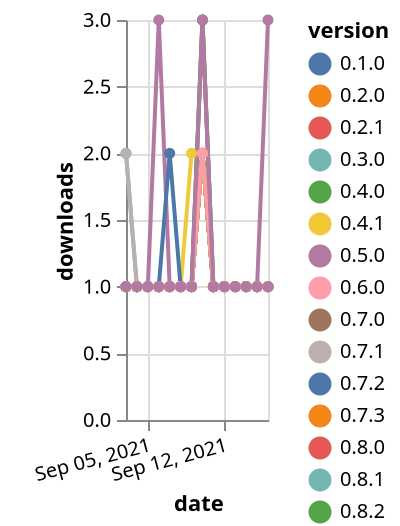 {"$schema": "https://vega.github.io/schema/vega-lite/v5.json", "description": "A simple bar chart with embedded data.", "data": {"values": [{"date": "2021-09-03", "total": 219, "delta": 1, "version": "0.2.0"}, {"date": "2021-09-04", "total": 220, "delta": 1, "version": "0.2.0"}, {"date": "2021-09-05", "total": 221, "delta": 1, "version": "0.2.0"}, {"date": "2021-09-06", "total": 222, "delta": 1, "version": "0.2.0"}, {"date": "2021-09-07", "total": 223, "delta": 1, "version": "0.2.0"}, {"date": "2021-09-08", "total": 224, "delta": 1, "version": "0.2.0"}, {"date": "2021-09-09", "total": 225, "delta": 1, "version": "0.2.0"}, {"date": "2021-09-10", "total": 227, "delta": 2, "version": "0.2.0"}, {"date": "2021-09-11", "total": 228, "delta": 1, "version": "0.2.0"}, {"date": "2021-09-12", "total": 229, "delta": 1, "version": "0.2.0"}, {"date": "2021-09-13", "total": 230, "delta": 1, "version": "0.2.0"}, {"date": "2021-09-14", "total": 231, "delta": 1, "version": "0.2.0"}, {"date": "2021-09-15", "total": 232, "delta": 1, "version": "0.2.0"}, {"date": "2021-09-16", "total": 233, "delta": 1, "version": "0.2.0"}, {"date": "2021-09-03", "total": 167, "delta": 1, "version": "0.8.3"}, {"date": "2021-09-04", "total": 168, "delta": 1, "version": "0.8.3"}, {"date": "2021-09-05", "total": 169, "delta": 1, "version": "0.8.3"}, {"date": "2021-09-06", "total": 170, "delta": 1, "version": "0.8.3"}, {"date": "2021-09-07", "total": 171, "delta": 1, "version": "0.8.3"}, {"date": "2021-09-08", "total": 172, "delta": 1, "version": "0.8.3"}, {"date": "2021-09-09", "total": 174, "delta": 2, "version": "0.8.3"}, {"date": "2021-09-10", "total": 176, "delta": 2, "version": "0.8.3"}, {"date": "2021-09-11", "total": 177, "delta": 1, "version": "0.8.3"}, {"date": "2021-09-12", "total": 178, "delta": 1, "version": "0.8.3"}, {"date": "2021-09-13", "total": 179, "delta": 1, "version": "0.8.3"}, {"date": "2021-09-14", "total": 180, "delta": 1, "version": "0.8.3"}, {"date": "2021-09-15", "total": 181, "delta": 1, "version": "0.8.3"}, {"date": "2021-09-16", "total": 182, "delta": 1, "version": "0.8.3"}, {"date": "2021-09-03", "total": 301, "delta": 1, "version": "0.4.0"}, {"date": "2021-09-04", "total": 302, "delta": 1, "version": "0.4.0"}, {"date": "2021-09-05", "total": 303, "delta": 1, "version": "0.4.0"}, {"date": "2021-09-06", "total": 304, "delta": 1, "version": "0.4.0"}, {"date": "2021-09-07", "total": 305, "delta": 1, "version": "0.4.0"}, {"date": "2021-09-08", "total": 306, "delta": 1, "version": "0.4.0"}, {"date": "2021-09-09", "total": 307, "delta": 1, "version": "0.4.0"}, {"date": "2021-09-10", "total": 310, "delta": 3, "version": "0.4.0"}, {"date": "2021-09-11", "total": 311, "delta": 1, "version": "0.4.0"}, {"date": "2021-09-12", "total": 312, "delta": 1, "version": "0.4.0"}, {"date": "2021-09-13", "total": 313, "delta": 1, "version": "0.4.0"}, {"date": "2021-09-14", "total": 314, "delta": 1, "version": "0.4.0"}, {"date": "2021-09-15", "total": 315, "delta": 1, "version": "0.4.0"}, {"date": "2021-09-16", "total": 316, "delta": 1, "version": "0.4.0"}, {"date": "2021-09-03", "total": 214, "delta": 1, "version": "0.2.1"}, {"date": "2021-09-04", "total": 215, "delta": 1, "version": "0.2.1"}, {"date": "2021-09-05", "total": 216, "delta": 1, "version": "0.2.1"}, {"date": "2021-09-06", "total": 217, "delta": 1, "version": "0.2.1"}, {"date": "2021-09-07", "total": 218, "delta": 1, "version": "0.2.1"}, {"date": "2021-09-08", "total": 219, "delta": 1, "version": "0.2.1"}, {"date": "2021-09-09", "total": 220, "delta": 1, "version": "0.2.1"}, {"date": "2021-09-10", "total": 222, "delta": 2, "version": "0.2.1"}, {"date": "2021-09-11", "total": 223, "delta": 1, "version": "0.2.1"}, {"date": "2021-09-12", "total": 224, "delta": 1, "version": "0.2.1"}, {"date": "2021-09-13", "total": 225, "delta": 1, "version": "0.2.1"}, {"date": "2021-09-14", "total": 226, "delta": 1, "version": "0.2.1"}, {"date": "2021-09-15", "total": 227, "delta": 1, "version": "0.2.1"}, {"date": "2021-09-16", "total": 228, "delta": 1, "version": "0.2.1"}, {"date": "2021-09-03", "total": 196, "delta": 1, "version": "0.7.0"}, {"date": "2021-09-04", "total": 197, "delta": 1, "version": "0.7.0"}, {"date": "2021-09-05", "total": 198, "delta": 1, "version": "0.7.0"}, {"date": "2021-09-06", "total": 199, "delta": 1, "version": "0.7.0"}, {"date": "2021-09-07", "total": 200, "delta": 1, "version": "0.7.0"}, {"date": "2021-09-08", "total": 201, "delta": 1, "version": "0.7.0"}, {"date": "2021-09-09", "total": 202, "delta": 1, "version": "0.7.0"}, {"date": "2021-09-10", "total": 204, "delta": 2, "version": "0.7.0"}, {"date": "2021-09-11", "total": 205, "delta": 1, "version": "0.7.0"}, {"date": "2021-09-12", "total": 206, "delta": 1, "version": "0.7.0"}, {"date": "2021-09-13", "total": 207, "delta": 1, "version": "0.7.0"}, {"date": "2021-09-14", "total": 208, "delta": 1, "version": "0.7.0"}, {"date": "2021-09-15", "total": 209, "delta": 1, "version": "0.7.0"}, {"date": "2021-09-16", "total": 210, "delta": 1, "version": "0.7.0"}, {"date": "2021-09-03", "total": 171, "delta": 2, "version": "0.8.1"}, {"date": "2021-09-04", "total": 172, "delta": 1, "version": "0.8.1"}, {"date": "2021-09-05", "total": 173, "delta": 1, "version": "0.8.1"}, {"date": "2021-09-06", "total": 174, "delta": 1, "version": "0.8.1"}, {"date": "2021-09-07", "total": 175, "delta": 1, "version": "0.8.1"}, {"date": "2021-09-08", "total": 176, "delta": 1, "version": "0.8.1"}, {"date": "2021-09-09", "total": 177, "delta": 1, "version": "0.8.1"}, {"date": "2021-09-10", "total": 179, "delta": 2, "version": "0.8.1"}, {"date": "2021-09-11", "total": 180, "delta": 1, "version": "0.8.1"}, {"date": "2021-09-12", "total": 181, "delta": 1, "version": "0.8.1"}, {"date": "2021-09-13", "total": 182, "delta": 1, "version": "0.8.1"}, {"date": "2021-09-14", "total": 183, "delta": 1, "version": "0.8.1"}, {"date": "2021-09-15", "total": 184, "delta": 1, "version": "0.8.1"}, {"date": "2021-09-16", "total": 185, "delta": 1, "version": "0.8.1"}, {"date": "2021-09-03", "total": 258, "delta": 1, "version": "0.8.2"}, {"date": "2021-09-04", "total": 259, "delta": 1, "version": "0.8.2"}, {"date": "2021-09-05", "total": 260, "delta": 1, "version": "0.8.2"}, {"date": "2021-09-06", "total": 261, "delta": 1, "version": "0.8.2"}, {"date": "2021-09-07", "total": 262, "delta": 1, "version": "0.8.2"}, {"date": "2021-09-08", "total": 263, "delta": 1, "version": "0.8.2"}, {"date": "2021-09-09", "total": 264, "delta": 1, "version": "0.8.2"}, {"date": "2021-09-10", "total": 267, "delta": 3, "version": "0.8.2"}, {"date": "2021-09-11", "total": 268, "delta": 1, "version": "0.8.2"}, {"date": "2021-09-12", "total": 269, "delta": 1, "version": "0.8.2"}, {"date": "2021-09-13", "total": 270, "delta": 1, "version": "0.8.2"}, {"date": "2021-09-14", "total": 271, "delta": 1, "version": "0.8.2"}, {"date": "2021-09-15", "total": 272, "delta": 1, "version": "0.8.2"}, {"date": "2021-09-16", "total": 273, "delta": 1, "version": "0.8.2"}, {"date": "2021-09-03", "total": 223, "delta": 1, "version": "0.3.0"}, {"date": "2021-09-04", "total": 224, "delta": 1, "version": "0.3.0"}, {"date": "2021-09-05", "total": 225, "delta": 1, "version": "0.3.0"}, {"date": "2021-09-06", "total": 226, "delta": 1, "version": "0.3.0"}, {"date": "2021-09-07", "total": 227, "delta": 1, "version": "0.3.0"}, {"date": "2021-09-08", "total": 228, "delta": 1, "version": "0.3.0"}, {"date": "2021-09-09", "total": 229, "delta": 1, "version": "0.3.0"}, {"date": "2021-09-10", "total": 231, "delta": 2, "version": "0.3.0"}, {"date": "2021-09-11", "total": 232, "delta": 1, "version": "0.3.0"}, {"date": "2021-09-12", "total": 233, "delta": 1, "version": "0.3.0"}, {"date": "2021-09-13", "total": 234, "delta": 1, "version": "0.3.0"}, {"date": "2021-09-14", "total": 235, "delta": 1, "version": "0.3.0"}, {"date": "2021-09-15", "total": 236, "delta": 1, "version": "0.3.0"}, {"date": "2021-09-16", "total": 237, "delta": 1, "version": "0.3.0"}, {"date": "2021-09-03", "total": 195, "delta": 2, "version": "0.7.1"}, {"date": "2021-09-04", "total": 196, "delta": 1, "version": "0.7.1"}, {"date": "2021-09-05", "total": 197, "delta": 1, "version": "0.7.1"}, {"date": "2021-09-06", "total": 198, "delta": 1, "version": "0.7.1"}, {"date": "2021-09-07", "total": 199, "delta": 1, "version": "0.7.1"}, {"date": "2021-09-08", "total": 200, "delta": 1, "version": "0.7.1"}, {"date": "2021-09-09", "total": 201, "delta": 1, "version": "0.7.1"}, {"date": "2021-09-10", "total": 203, "delta": 2, "version": "0.7.1"}, {"date": "2021-09-11", "total": 204, "delta": 1, "version": "0.7.1"}, {"date": "2021-09-12", "total": 205, "delta": 1, "version": "0.7.1"}, {"date": "2021-09-13", "total": 206, "delta": 1, "version": "0.7.1"}, {"date": "2021-09-14", "total": 207, "delta": 1, "version": "0.7.1"}, {"date": "2021-09-15", "total": 208, "delta": 1, "version": "0.7.1"}, {"date": "2021-09-16", "total": 209, "delta": 1, "version": "0.7.1"}, {"date": "2021-09-03", "total": 173, "delta": 1, "version": "0.8.0"}, {"date": "2021-09-04", "total": 174, "delta": 1, "version": "0.8.0"}, {"date": "2021-09-05", "total": 175, "delta": 1, "version": "0.8.0"}, {"date": "2021-09-06", "total": 176, "delta": 1, "version": "0.8.0"}, {"date": "2021-09-07", "total": 177, "delta": 1, "version": "0.8.0"}, {"date": "2021-09-08", "total": 178, "delta": 1, "version": "0.8.0"}, {"date": "2021-09-09", "total": 179, "delta": 1, "version": "0.8.0"}, {"date": "2021-09-10", "total": 181, "delta": 2, "version": "0.8.0"}, {"date": "2021-09-11", "total": 182, "delta": 1, "version": "0.8.0"}, {"date": "2021-09-12", "total": 183, "delta": 1, "version": "0.8.0"}, {"date": "2021-09-13", "total": 184, "delta": 1, "version": "0.8.0"}, {"date": "2021-09-14", "total": 185, "delta": 1, "version": "0.8.0"}, {"date": "2021-09-15", "total": 186, "delta": 1, "version": "0.8.0"}, {"date": "2021-09-16", "total": 187, "delta": 1, "version": "0.8.0"}, {"date": "2021-09-03", "total": 177, "delta": 1, "version": "0.8.4"}, {"date": "2021-09-04", "total": 178, "delta": 1, "version": "0.8.4"}, {"date": "2021-09-05", "total": 179, "delta": 1, "version": "0.8.4"}, {"date": "2021-09-06", "total": 182, "delta": 3, "version": "0.8.4"}, {"date": "2021-09-07", "total": 183, "delta": 1, "version": "0.8.4"}, {"date": "2021-09-08", "total": 184, "delta": 1, "version": "0.8.4"}, {"date": "2021-09-09", "total": 185, "delta": 1, "version": "0.8.4"}, {"date": "2021-09-10", "total": 187, "delta": 2, "version": "0.8.4"}, {"date": "2021-09-11", "total": 188, "delta": 1, "version": "0.8.4"}, {"date": "2021-09-12", "total": 189, "delta": 1, "version": "0.8.4"}, {"date": "2021-09-13", "total": 190, "delta": 1, "version": "0.8.4"}, {"date": "2021-09-14", "total": 191, "delta": 1, "version": "0.8.4"}, {"date": "2021-09-15", "total": 192, "delta": 1, "version": "0.8.4"}, {"date": "2021-09-16", "total": 195, "delta": 3, "version": "0.8.4"}, {"date": "2021-09-03", "total": 190, "delta": 1, "version": "0.7.3"}, {"date": "2021-09-04", "total": 191, "delta": 1, "version": "0.7.3"}, {"date": "2021-09-05", "total": 192, "delta": 1, "version": "0.7.3"}, {"date": "2021-09-06", "total": 193, "delta": 1, "version": "0.7.3"}, {"date": "2021-09-07", "total": 194, "delta": 1, "version": "0.7.3"}, {"date": "2021-09-08", "total": 195, "delta": 1, "version": "0.7.3"}, {"date": "2021-09-09", "total": 196, "delta": 1, "version": "0.7.3"}, {"date": "2021-09-10", "total": 198, "delta": 2, "version": "0.7.3"}, {"date": "2021-09-11", "total": 199, "delta": 1, "version": "0.7.3"}, {"date": "2021-09-12", "total": 200, "delta": 1, "version": "0.7.3"}, {"date": "2021-09-13", "total": 201, "delta": 1, "version": "0.7.3"}, {"date": "2021-09-14", "total": 202, "delta": 1, "version": "0.7.3"}, {"date": "2021-09-15", "total": 203, "delta": 1, "version": "0.7.3"}, {"date": "2021-09-16", "total": 204, "delta": 1, "version": "0.7.3"}, {"date": "2021-09-03", "total": 221, "delta": 1, "version": "0.1.0"}, {"date": "2021-09-04", "total": 222, "delta": 1, "version": "0.1.0"}, {"date": "2021-09-05", "total": 223, "delta": 1, "version": "0.1.0"}, {"date": "2021-09-06", "total": 224, "delta": 1, "version": "0.1.0"}, {"date": "2021-09-07", "total": 226, "delta": 2, "version": "0.1.0"}, {"date": "2021-09-08", "total": 227, "delta": 1, "version": "0.1.0"}, {"date": "2021-09-09", "total": 228, "delta": 1, "version": "0.1.0"}, {"date": "2021-09-10", "total": 230, "delta": 2, "version": "0.1.0"}, {"date": "2021-09-11", "total": 231, "delta": 1, "version": "0.1.0"}, {"date": "2021-09-12", "total": 232, "delta": 1, "version": "0.1.0"}, {"date": "2021-09-13", "total": 233, "delta": 1, "version": "0.1.0"}, {"date": "2021-09-14", "total": 234, "delta": 1, "version": "0.1.0"}, {"date": "2021-09-15", "total": 235, "delta": 1, "version": "0.1.0"}, {"date": "2021-09-16", "total": 236, "delta": 1, "version": "0.1.0"}, {"date": "2021-09-03", "total": 182, "delta": 1, "version": "0.7.2"}, {"date": "2021-09-04", "total": 183, "delta": 1, "version": "0.7.2"}, {"date": "2021-09-05", "total": 184, "delta": 1, "version": "0.7.2"}, {"date": "2021-09-06", "total": 185, "delta": 1, "version": "0.7.2"}, {"date": "2021-09-07", "total": 186, "delta": 1, "version": "0.7.2"}, {"date": "2021-09-08", "total": 187, "delta": 1, "version": "0.7.2"}, {"date": "2021-09-09", "total": 188, "delta": 1, "version": "0.7.2"}, {"date": "2021-09-10", "total": 190, "delta": 2, "version": "0.7.2"}, {"date": "2021-09-11", "total": 191, "delta": 1, "version": "0.7.2"}, {"date": "2021-09-12", "total": 192, "delta": 1, "version": "0.7.2"}, {"date": "2021-09-13", "total": 193, "delta": 1, "version": "0.7.2"}, {"date": "2021-09-14", "total": 194, "delta": 1, "version": "0.7.2"}, {"date": "2021-09-15", "total": 195, "delta": 1, "version": "0.7.2"}, {"date": "2021-09-16", "total": 196, "delta": 1, "version": "0.7.2"}, {"date": "2021-09-03", "total": 207, "delta": 1, "version": "0.4.1"}, {"date": "2021-09-04", "total": 208, "delta": 1, "version": "0.4.1"}, {"date": "2021-09-05", "total": 209, "delta": 1, "version": "0.4.1"}, {"date": "2021-09-06", "total": 210, "delta": 1, "version": "0.4.1"}, {"date": "2021-09-07", "total": 211, "delta": 1, "version": "0.4.1"}, {"date": "2021-09-08", "total": 212, "delta": 1, "version": "0.4.1"}, {"date": "2021-09-09", "total": 213, "delta": 1, "version": "0.4.1"}, {"date": "2021-09-10", "total": 215, "delta": 2, "version": "0.4.1"}, {"date": "2021-09-11", "total": 216, "delta": 1, "version": "0.4.1"}, {"date": "2021-09-12", "total": 217, "delta": 1, "version": "0.4.1"}, {"date": "2021-09-13", "total": 218, "delta": 1, "version": "0.4.1"}, {"date": "2021-09-14", "total": 219, "delta": 1, "version": "0.4.1"}, {"date": "2021-09-15", "total": 220, "delta": 1, "version": "0.4.1"}, {"date": "2021-09-16", "total": 221, "delta": 1, "version": "0.4.1"}, {"date": "2021-09-03", "total": 189, "delta": 1, "version": "0.6.0"}, {"date": "2021-09-04", "total": 190, "delta": 1, "version": "0.6.0"}, {"date": "2021-09-05", "total": 191, "delta": 1, "version": "0.6.0"}, {"date": "2021-09-06", "total": 192, "delta": 1, "version": "0.6.0"}, {"date": "2021-09-07", "total": 193, "delta": 1, "version": "0.6.0"}, {"date": "2021-09-08", "total": 194, "delta": 1, "version": "0.6.0"}, {"date": "2021-09-09", "total": 195, "delta": 1, "version": "0.6.0"}, {"date": "2021-09-10", "total": 197, "delta": 2, "version": "0.6.0"}, {"date": "2021-09-11", "total": 198, "delta": 1, "version": "0.6.0"}, {"date": "2021-09-12", "total": 199, "delta": 1, "version": "0.6.0"}, {"date": "2021-09-13", "total": 200, "delta": 1, "version": "0.6.0"}, {"date": "2021-09-14", "total": 201, "delta": 1, "version": "0.6.0"}, {"date": "2021-09-15", "total": 202, "delta": 1, "version": "0.6.0"}, {"date": "2021-09-16", "total": 203, "delta": 1, "version": "0.6.0"}, {"date": "2021-09-03", "total": 306, "delta": 1, "version": "0.5.0"}, {"date": "2021-09-04", "total": 307, "delta": 1, "version": "0.5.0"}, {"date": "2021-09-05", "total": 308, "delta": 1, "version": "0.5.0"}, {"date": "2021-09-06", "total": 309, "delta": 1, "version": "0.5.0"}, {"date": "2021-09-07", "total": 310, "delta": 1, "version": "0.5.0"}, {"date": "2021-09-08", "total": 311, "delta": 1, "version": "0.5.0"}, {"date": "2021-09-09", "total": 312, "delta": 1, "version": "0.5.0"}, {"date": "2021-09-10", "total": 315, "delta": 3, "version": "0.5.0"}, {"date": "2021-09-11", "total": 316, "delta": 1, "version": "0.5.0"}, {"date": "2021-09-12", "total": 317, "delta": 1, "version": "0.5.0"}, {"date": "2021-09-13", "total": 318, "delta": 1, "version": "0.5.0"}, {"date": "2021-09-14", "total": 319, "delta": 1, "version": "0.5.0"}, {"date": "2021-09-15", "total": 320, "delta": 1, "version": "0.5.0"}, {"date": "2021-09-16", "total": 321, "delta": 1, "version": "0.5.0"}]}, "width": "container", "mark": {"type": "line", "point": {"filled": true}}, "encoding": {"x": {"field": "date", "type": "temporal", "timeUnit": "yearmonthdate", "title": "date", "axis": {"labelAngle": -15}}, "y": {"field": "delta", "type": "quantitative", "title": "downloads"}, "color": {"field": "version", "type": "nominal"}, "tooltip": {"field": "delta"}}}